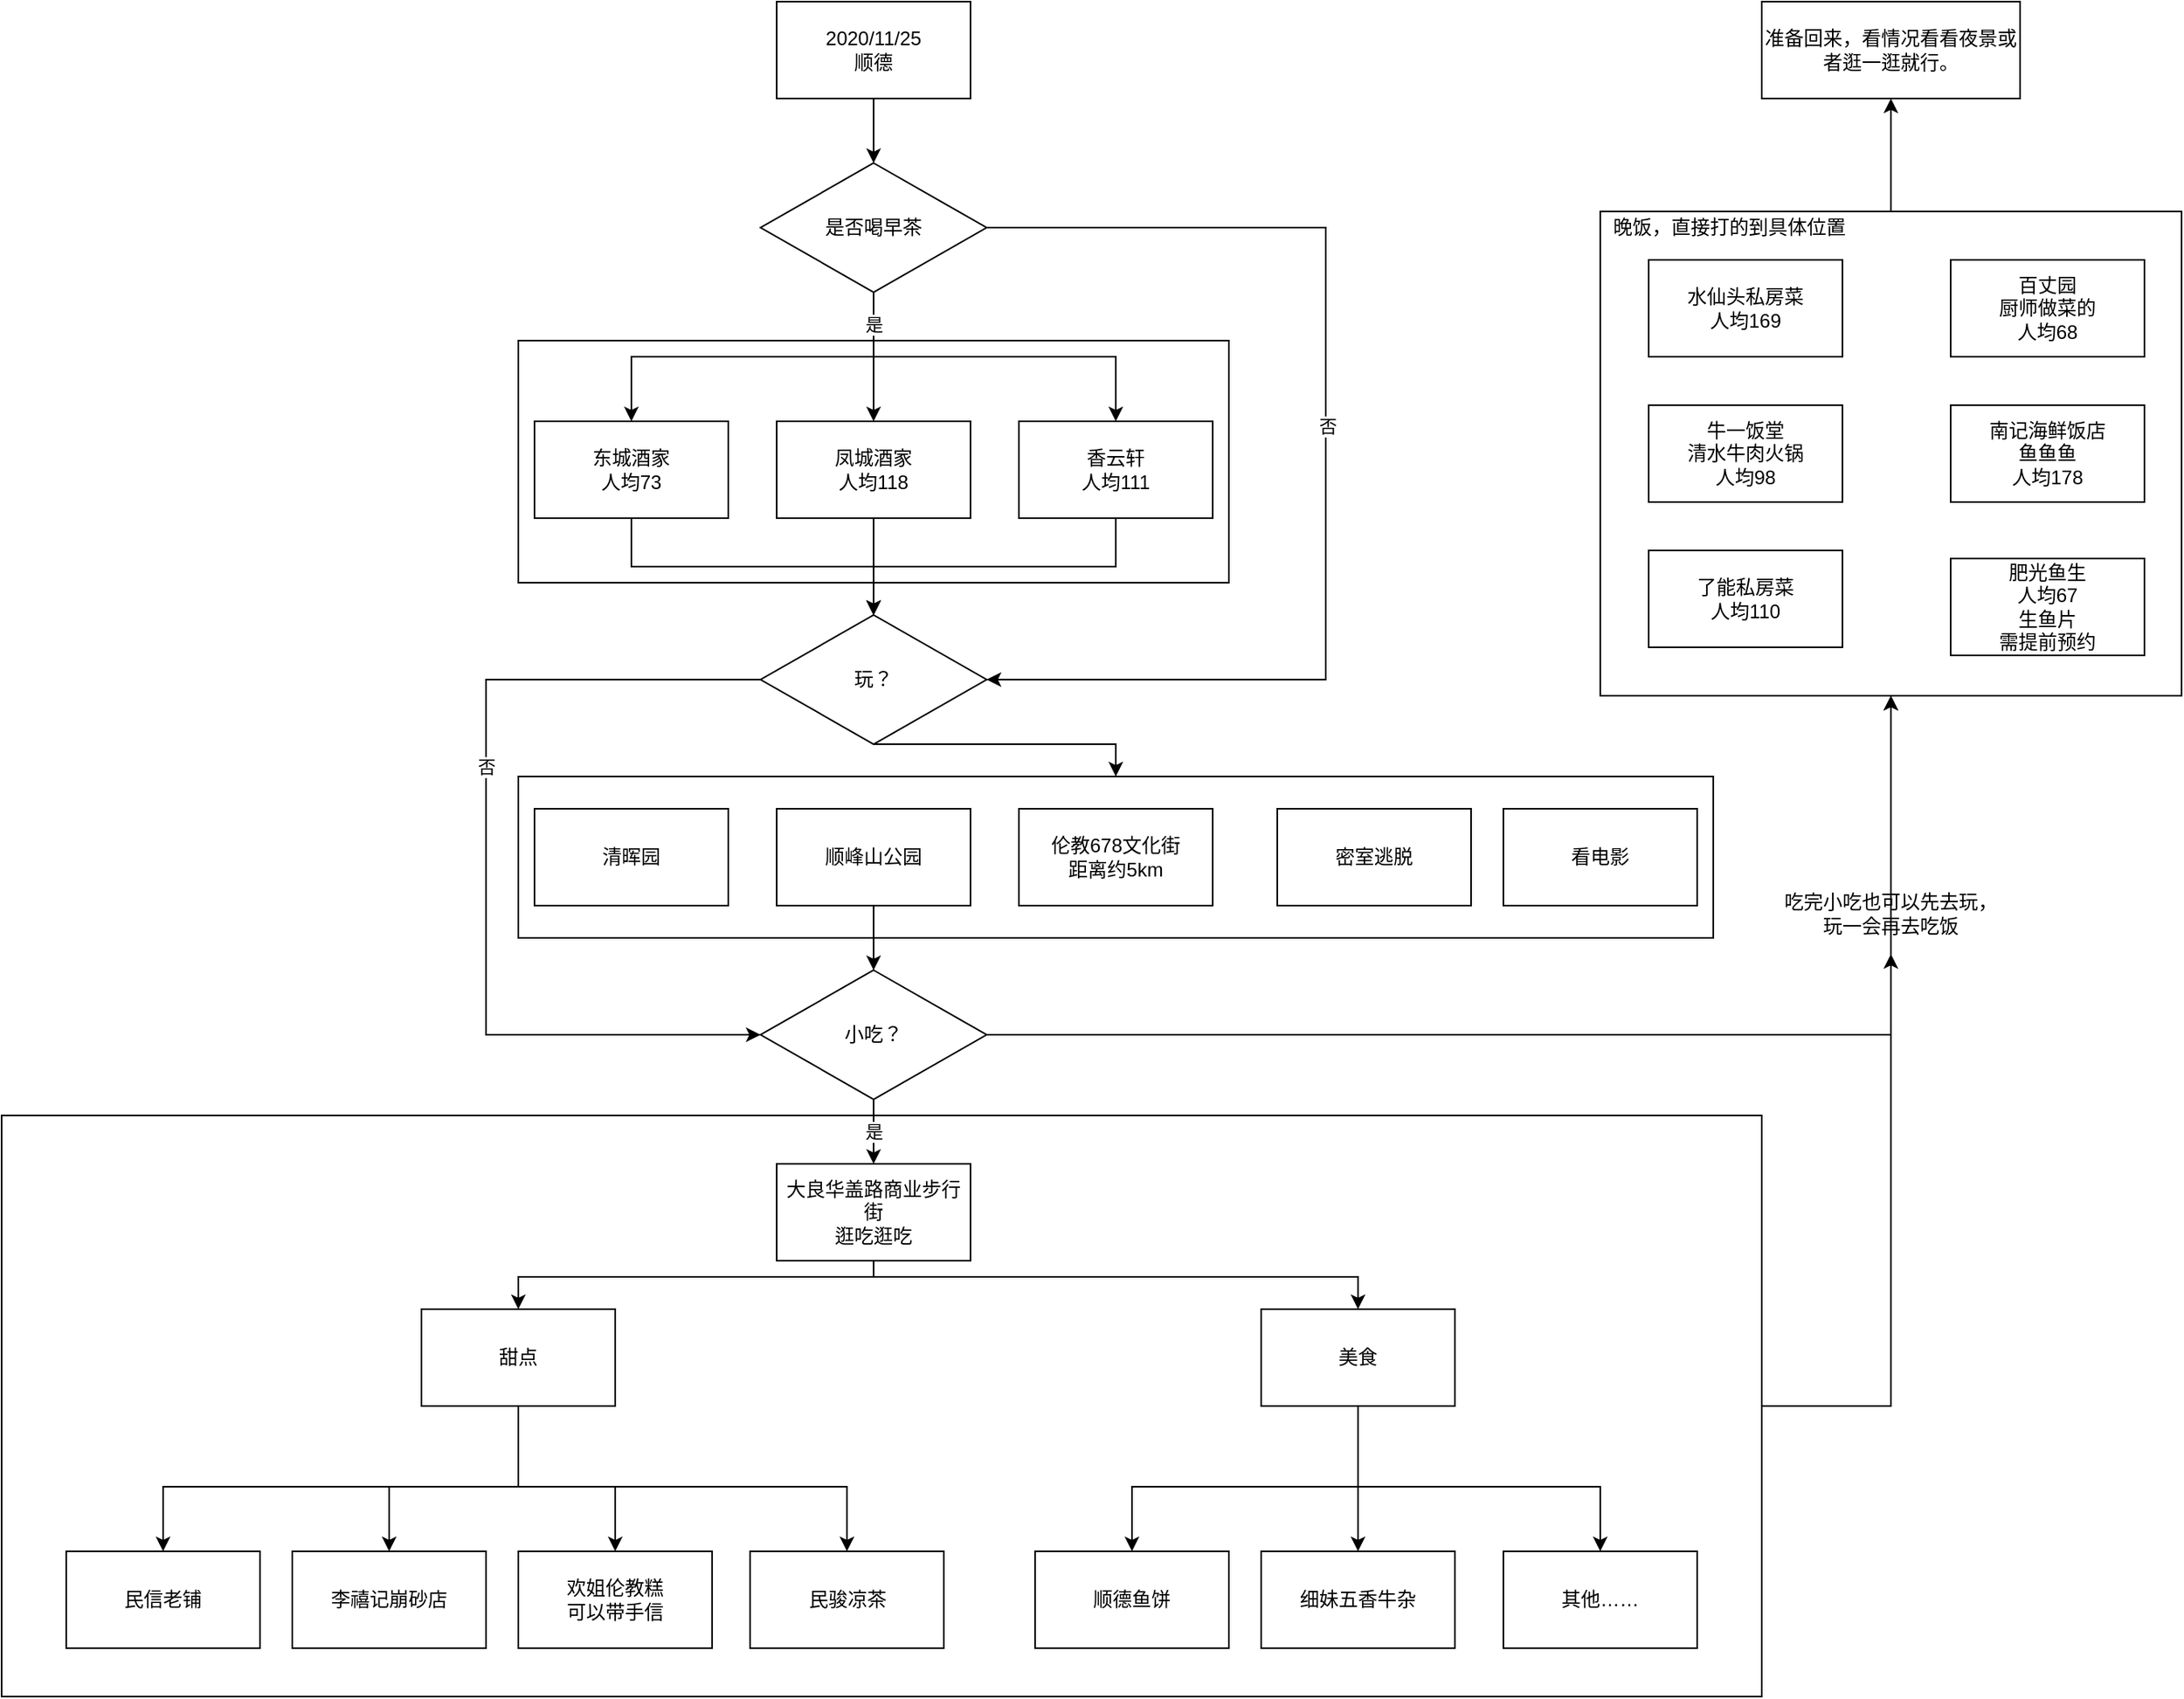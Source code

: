 <mxfile version="13.9.2" type="github">
  <diagram id="fEeuchYt1Fdf4EXDy3nW" name="Page-1">
    <mxGraphModel dx="1865" dy="540" grid="1" gridSize="10" guides="1" tooltips="1" connect="1" arrows="1" fold="1" page="1" pageScale="1" pageWidth="827" pageHeight="1169" math="0" shadow="0">
      <root>
        <mxCell id="0" />
        <mxCell id="1" parent="0" />
        <mxCell id="j-R18SqdeqT3_mSlcBm4-47" value="" style="rounded=0;whiteSpace=wrap;html=1;" vertex="1" parent="1">
          <mxGeometry x="50" y="270" width="440" height="150" as="geometry" />
        </mxCell>
        <mxCell id="j-R18SqdeqT3_mSlcBm4-41" value="" style="rounded=0;whiteSpace=wrap;html=1;" vertex="1" parent="1">
          <mxGeometry x="50" y="540" width="740" height="100" as="geometry" />
        </mxCell>
        <mxCell id="j-R18SqdeqT3_mSlcBm4-39" style="edgeStyle=orthogonalEdgeStyle;rounded=0;orthogonalLoop=1;jettySize=auto;html=1;entryX=0.5;entryY=1;entryDx=0;entryDy=0;" edge="1" parent="1" source="j-R18SqdeqT3_mSlcBm4-29" target="j-R18SqdeqT3_mSlcBm4-36">
          <mxGeometry relative="1" as="geometry">
            <Array as="points">
              <mxPoint x="900" y="930" />
            </Array>
          </mxGeometry>
        </mxCell>
        <mxCell id="j-R18SqdeqT3_mSlcBm4-29" value="" style="rounded=0;whiteSpace=wrap;html=1;fillColor=none;" vertex="1" parent="1">
          <mxGeometry x="-270" y="750" width="1090" height="360" as="geometry" />
        </mxCell>
        <mxCell id="KvR43XwzuJe5_ahxuQdV-10" style="edgeStyle=orthogonalEdgeStyle;rounded=0;orthogonalLoop=1;jettySize=auto;html=1;" parent="1" source="KvR43XwzuJe5_ahxuQdV-1" target="KvR43XwzuJe5_ahxuQdV-9" edge="1">
          <mxGeometry relative="1" as="geometry" />
        </mxCell>
        <mxCell id="KvR43XwzuJe5_ahxuQdV-1" value="2020/11/25&lt;br&gt;顺德" style="rounded=0;whiteSpace=wrap;html=1;" parent="1" vertex="1">
          <mxGeometry x="210" y="60" width="120" height="60" as="geometry" />
        </mxCell>
        <mxCell id="KvR43XwzuJe5_ahxuQdV-17" style="edgeStyle=orthogonalEdgeStyle;rounded=0;orthogonalLoop=1;jettySize=auto;html=1;entryX=0.5;entryY=0;entryDx=0;entryDy=0;" parent="1" source="KvR43XwzuJe5_ahxuQdV-6" target="KvR43XwzuJe5_ahxuQdV-16" edge="1">
          <mxGeometry relative="1" as="geometry">
            <Array as="points">
              <mxPoint x="120" y="410" />
              <mxPoint x="270" y="410" />
            </Array>
          </mxGeometry>
        </mxCell>
        <mxCell id="KvR43XwzuJe5_ahxuQdV-6" value="东城酒家&lt;br&gt;人均73" style="rounded=0;whiteSpace=wrap;html=1;" parent="1" vertex="1">
          <mxGeometry x="60" y="320" width="120" height="60" as="geometry" />
        </mxCell>
        <mxCell id="KvR43XwzuJe5_ahxuQdV-18" style="edgeStyle=orthogonalEdgeStyle;rounded=0;orthogonalLoop=1;jettySize=auto;html=1;entryX=0.5;entryY=0;entryDx=0;entryDy=0;" parent="1" source="KvR43XwzuJe5_ahxuQdV-7" target="KvR43XwzuJe5_ahxuQdV-16" edge="1">
          <mxGeometry relative="1" as="geometry" />
        </mxCell>
        <mxCell id="KvR43XwzuJe5_ahxuQdV-7" value="凤城酒家&lt;br&gt;人均118" style="rounded=0;whiteSpace=wrap;html=1;" parent="1" vertex="1">
          <mxGeometry x="210" y="320" width="120" height="60" as="geometry" />
        </mxCell>
        <mxCell id="KvR43XwzuJe5_ahxuQdV-12" style="edgeStyle=orthogonalEdgeStyle;rounded=0;orthogonalLoop=1;jettySize=auto;html=1;entryX=0.5;entryY=0;entryDx=0;entryDy=0;" parent="1" source="KvR43XwzuJe5_ahxuQdV-9" target="KvR43XwzuJe5_ahxuQdV-7" edge="1">
          <mxGeometry relative="1" as="geometry" />
        </mxCell>
        <mxCell id="KvR43XwzuJe5_ahxuQdV-13" style="edgeStyle=orthogonalEdgeStyle;rounded=0;orthogonalLoop=1;jettySize=auto;html=1;entryX=0.5;entryY=0;entryDx=0;entryDy=0;" parent="1" source="KvR43XwzuJe5_ahxuQdV-9" target="KvR43XwzuJe5_ahxuQdV-6" edge="1">
          <mxGeometry relative="1" as="geometry">
            <Array as="points">
              <mxPoint x="270" y="280" />
              <mxPoint x="120" y="280" />
            </Array>
          </mxGeometry>
        </mxCell>
        <mxCell id="KvR43XwzuJe5_ahxuQdV-14" style="edgeStyle=orthogonalEdgeStyle;rounded=0;orthogonalLoop=1;jettySize=auto;html=1;entryX=0.5;entryY=0;entryDx=0;entryDy=0;" parent="1" source="KvR43XwzuJe5_ahxuQdV-9" target="KvR43XwzuJe5_ahxuQdV-11" edge="1">
          <mxGeometry relative="1" as="geometry">
            <Array as="points">
              <mxPoint x="270" y="280" />
              <mxPoint x="420" y="280" />
            </Array>
          </mxGeometry>
        </mxCell>
        <mxCell id="KvR43XwzuJe5_ahxuQdV-15" value="是" style="edgeLabel;html=1;align=center;verticalAlign=middle;resizable=0;points=[];" parent="KvR43XwzuJe5_ahxuQdV-14" vertex="1" connectable="0">
          <mxGeometry x="-0.939" y="2" relative="1" as="geometry">
            <mxPoint x="-2" y="13" as="offset" />
          </mxGeometry>
        </mxCell>
        <mxCell id="j-R18SqdeqT3_mSlcBm4-5" style="edgeStyle=orthogonalEdgeStyle;rounded=0;orthogonalLoop=1;jettySize=auto;html=1;entryX=1;entryY=0.5;entryDx=0;entryDy=0;" edge="1" parent="1" source="KvR43XwzuJe5_ahxuQdV-9" target="KvR43XwzuJe5_ahxuQdV-16">
          <mxGeometry relative="1" as="geometry">
            <Array as="points">
              <mxPoint x="550" y="200" />
              <mxPoint x="550" y="480" />
            </Array>
          </mxGeometry>
        </mxCell>
        <mxCell id="j-R18SqdeqT3_mSlcBm4-6" value="否" style="edgeLabel;html=1;align=center;verticalAlign=middle;resizable=0;points=[];" vertex="1" connectable="0" parent="j-R18SqdeqT3_mSlcBm4-5">
          <mxGeometry x="-0.049" y="1" relative="1" as="geometry">
            <mxPoint as="offset" />
          </mxGeometry>
        </mxCell>
        <mxCell id="KvR43XwzuJe5_ahxuQdV-9" value="是否喝早茶" style="rhombus;whiteSpace=wrap;html=1;" parent="1" vertex="1">
          <mxGeometry x="200" y="160" width="140" height="80" as="geometry" />
        </mxCell>
        <mxCell id="KvR43XwzuJe5_ahxuQdV-19" style="edgeStyle=orthogonalEdgeStyle;rounded=0;orthogonalLoop=1;jettySize=auto;html=1;entryX=0.5;entryY=0;entryDx=0;entryDy=0;" parent="1" source="KvR43XwzuJe5_ahxuQdV-11" target="KvR43XwzuJe5_ahxuQdV-16" edge="1">
          <mxGeometry relative="1" as="geometry">
            <Array as="points">
              <mxPoint x="420" y="410" />
              <mxPoint x="270" y="410" />
            </Array>
          </mxGeometry>
        </mxCell>
        <mxCell id="KvR43XwzuJe5_ahxuQdV-11" value="香云轩&lt;br&gt;人均111" style="rounded=0;whiteSpace=wrap;html=1;" parent="1" vertex="1">
          <mxGeometry x="360" y="320" width="120" height="60" as="geometry" />
        </mxCell>
        <mxCell id="j-R18SqdeqT3_mSlcBm4-7" style="edgeStyle=orthogonalEdgeStyle;rounded=0;orthogonalLoop=1;jettySize=auto;html=1;entryX=0;entryY=0.5;entryDx=0;entryDy=0;" edge="1" parent="1" source="KvR43XwzuJe5_ahxuQdV-16" target="j-R18SqdeqT3_mSlcBm4-2">
          <mxGeometry relative="1" as="geometry">
            <Array as="points">
              <mxPoint x="30" y="480" />
              <mxPoint x="30" y="700" />
            </Array>
          </mxGeometry>
        </mxCell>
        <mxCell id="j-R18SqdeqT3_mSlcBm4-8" value="否" style="edgeLabel;html=1;align=center;verticalAlign=middle;resizable=0;points=[];" vertex="1" connectable="0" parent="j-R18SqdeqT3_mSlcBm4-7">
          <mxGeometry x="-0.393" y="54" relative="1" as="geometry">
            <mxPoint x="-54" y="54" as="offset" />
          </mxGeometry>
        </mxCell>
        <mxCell id="j-R18SqdeqT3_mSlcBm4-50" style="edgeStyle=orthogonalEdgeStyle;rounded=0;orthogonalLoop=1;jettySize=auto;html=1;" edge="1" parent="1" source="KvR43XwzuJe5_ahxuQdV-16" target="j-R18SqdeqT3_mSlcBm4-41">
          <mxGeometry relative="1" as="geometry">
            <Array as="points">
              <mxPoint x="420" y="520" />
            </Array>
          </mxGeometry>
        </mxCell>
        <mxCell id="KvR43XwzuJe5_ahxuQdV-16" value="玩？" style="rhombus;whiteSpace=wrap;html=1;" parent="1" vertex="1">
          <mxGeometry x="200" y="440" width="140" height="80" as="geometry" />
        </mxCell>
        <mxCell id="KvR43XwzuJe5_ahxuQdV-20" value="清晖园" style="rounded=0;whiteSpace=wrap;html=1;" parent="1" vertex="1">
          <mxGeometry x="60" y="560" width="120" height="60" as="geometry" />
        </mxCell>
        <mxCell id="j-R18SqdeqT3_mSlcBm4-3" style="edgeStyle=orthogonalEdgeStyle;rounded=0;orthogonalLoop=1;jettySize=auto;html=1;entryX=0.5;entryY=0;entryDx=0;entryDy=0;" edge="1" parent="1" source="KvR43XwzuJe5_ahxuQdV-21" target="j-R18SqdeqT3_mSlcBm4-2">
          <mxGeometry relative="1" as="geometry" />
        </mxCell>
        <mxCell id="KvR43XwzuJe5_ahxuQdV-21" value="顺峰山公园" style="rounded=0;whiteSpace=wrap;html=1;" parent="1" vertex="1">
          <mxGeometry x="210" y="560" width="120" height="60" as="geometry" />
        </mxCell>
        <mxCell id="j-R18SqdeqT3_mSlcBm4-20" style="edgeStyle=orthogonalEdgeStyle;rounded=0;orthogonalLoop=1;jettySize=auto;html=1;" edge="1" parent="1" source="KvR43XwzuJe5_ahxuQdV-23" target="j-R18SqdeqT3_mSlcBm4-9">
          <mxGeometry relative="1" as="geometry">
            <Array as="points">
              <mxPoint x="270" y="850" />
              <mxPoint x="50" y="850" />
            </Array>
          </mxGeometry>
        </mxCell>
        <mxCell id="j-R18SqdeqT3_mSlcBm4-28" style="edgeStyle=orthogonalEdgeStyle;rounded=0;orthogonalLoop=1;jettySize=auto;html=1;" edge="1" parent="1" source="KvR43XwzuJe5_ahxuQdV-23" target="j-R18SqdeqT3_mSlcBm4-21">
          <mxGeometry relative="1" as="geometry">
            <Array as="points">
              <mxPoint x="270" y="850" />
              <mxPoint x="570" y="850" />
            </Array>
          </mxGeometry>
        </mxCell>
        <mxCell id="KvR43XwzuJe5_ahxuQdV-23" value="大良华盖路商业步行街&lt;br&gt;逛吃逛吃" style="rounded=0;whiteSpace=wrap;html=1;" parent="1" vertex="1">
          <mxGeometry x="210" y="780" width="120" height="60" as="geometry" />
        </mxCell>
        <mxCell id="KvR43XwzuJe5_ahxuQdV-30" value="伦教678文化街&lt;br&gt;距离约5km" style="rounded=0;whiteSpace=wrap;html=1;" parent="1" vertex="1">
          <mxGeometry x="360" y="560" width="120" height="60" as="geometry" />
        </mxCell>
        <mxCell id="j-R18SqdeqT3_mSlcBm4-4" value="是" style="edgeStyle=orthogonalEdgeStyle;rounded=0;orthogonalLoop=1;jettySize=auto;html=1;entryX=0.5;entryY=0;entryDx=0;entryDy=0;" edge="1" parent="1" source="j-R18SqdeqT3_mSlcBm4-2" target="KvR43XwzuJe5_ahxuQdV-23">
          <mxGeometry relative="1" as="geometry" />
        </mxCell>
        <mxCell id="j-R18SqdeqT3_mSlcBm4-38" style="edgeStyle=orthogonalEdgeStyle;rounded=0;orthogonalLoop=1;jettySize=auto;html=1;" edge="1" parent="1" source="j-R18SqdeqT3_mSlcBm4-42" target="j-R18SqdeqT3_mSlcBm4-36">
          <mxGeometry relative="1" as="geometry" />
        </mxCell>
        <mxCell id="j-R18SqdeqT3_mSlcBm4-2" value="小吃？" style="rhombus;whiteSpace=wrap;html=1;" vertex="1" parent="1">
          <mxGeometry x="200" y="660" width="140" height="80" as="geometry" />
        </mxCell>
        <mxCell id="j-R18SqdeqT3_mSlcBm4-13" value="" style="edgeStyle=orthogonalEdgeStyle;rounded=0;orthogonalLoop=1;jettySize=auto;html=1;" edge="1" parent="1" source="j-R18SqdeqT3_mSlcBm4-9" target="j-R18SqdeqT3_mSlcBm4-12">
          <mxGeometry relative="1" as="geometry">
            <Array as="points">
              <mxPoint x="50" y="980" />
              <mxPoint x="-170" y="980" />
            </Array>
          </mxGeometry>
        </mxCell>
        <mxCell id="j-R18SqdeqT3_mSlcBm4-17" style="edgeStyle=orthogonalEdgeStyle;rounded=0;orthogonalLoop=1;jettySize=auto;html=1;entryX=0.5;entryY=0;entryDx=0;entryDy=0;" edge="1" parent="1" source="j-R18SqdeqT3_mSlcBm4-9" target="j-R18SqdeqT3_mSlcBm4-14">
          <mxGeometry relative="1" as="geometry">
            <Array as="points">
              <mxPoint x="50" y="980" />
              <mxPoint x="-30" y="980" />
            </Array>
          </mxGeometry>
        </mxCell>
        <mxCell id="j-R18SqdeqT3_mSlcBm4-18" style="edgeStyle=orthogonalEdgeStyle;rounded=0;orthogonalLoop=1;jettySize=auto;html=1;" edge="1" parent="1" source="j-R18SqdeqT3_mSlcBm4-9" target="j-R18SqdeqT3_mSlcBm4-15">
          <mxGeometry relative="1" as="geometry">
            <Array as="points">
              <mxPoint x="50" y="980" />
              <mxPoint x="110" y="980" />
            </Array>
          </mxGeometry>
        </mxCell>
        <mxCell id="j-R18SqdeqT3_mSlcBm4-19" style="edgeStyle=orthogonalEdgeStyle;rounded=0;orthogonalLoop=1;jettySize=auto;html=1;entryX=0.5;entryY=0;entryDx=0;entryDy=0;" edge="1" parent="1" source="j-R18SqdeqT3_mSlcBm4-9" target="j-R18SqdeqT3_mSlcBm4-16">
          <mxGeometry relative="1" as="geometry">
            <Array as="points">
              <mxPoint x="50" y="980" />
              <mxPoint x="254" y="980" />
            </Array>
          </mxGeometry>
        </mxCell>
        <mxCell id="j-R18SqdeqT3_mSlcBm4-9" value="甜点" style="rounded=0;whiteSpace=wrap;html=1;" vertex="1" parent="1">
          <mxGeometry x="-10" y="870" width="120" height="60" as="geometry" />
        </mxCell>
        <mxCell id="j-R18SqdeqT3_mSlcBm4-12" value="民信老铺" style="rounded=0;whiteSpace=wrap;html=1;" vertex="1" parent="1">
          <mxGeometry x="-230" y="1020" width="120" height="60" as="geometry" />
        </mxCell>
        <mxCell id="j-R18SqdeqT3_mSlcBm4-14" value="李禧记崩砂店" style="rounded=0;whiteSpace=wrap;html=1;" vertex="1" parent="1">
          <mxGeometry x="-90" y="1020" width="120" height="60" as="geometry" />
        </mxCell>
        <mxCell id="j-R18SqdeqT3_mSlcBm4-15" value="欢姐伦教糕&lt;br&gt;可以带手信" style="rounded=0;whiteSpace=wrap;html=1;" vertex="1" parent="1">
          <mxGeometry x="50" y="1020" width="120" height="60" as="geometry" />
        </mxCell>
        <mxCell id="j-R18SqdeqT3_mSlcBm4-16" value="民骏凉茶" style="rounded=0;whiteSpace=wrap;html=1;" vertex="1" parent="1">
          <mxGeometry x="193.5" y="1020" width="120" height="60" as="geometry" />
        </mxCell>
        <mxCell id="j-R18SqdeqT3_mSlcBm4-23" style="edgeStyle=orthogonalEdgeStyle;rounded=0;orthogonalLoop=1;jettySize=auto;html=1;" edge="1" parent="1" source="j-R18SqdeqT3_mSlcBm4-21" target="j-R18SqdeqT3_mSlcBm4-22">
          <mxGeometry relative="1" as="geometry">
            <Array as="points">
              <mxPoint x="570" y="980" />
              <mxPoint x="430" y="980" />
            </Array>
          </mxGeometry>
        </mxCell>
        <mxCell id="j-R18SqdeqT3_mSlcBm4-26" style="edgeStyle=orthogonalEdgeStyle;rounded=0;orthogonalLoop=1;jettySize=auto;html=1;" edge="1" parent="1" source="j-R18SqdeqT3_mSlcBm4-21" target="j-R18SqdeqT3_mSlcBm4-24">
          <mxGeometry relative="1" as="geometry">
            <Array as="points">
              <mxPoint x="570" y="950" />
              <mxPoint x="570" y="950" />
            </Array>
          </mxGeometry>
        </mxCell>
        <mxCell id="j-R18SqdeqT3_mSlcBm4-27" style="edgeStyle=orthogonalEdgeStyle;rounded=0;orthogonalLoop=1;jettySize=auto;html=1;entryX=0.5;entryY=0;entryDx=0;entryDy=0;" edge="1" parent="1" source="j-R18SqdeqT3_mSlcBm4-21" target="j-R18SqdeqT3_mSlcBm4-25">
          <mxGeometry relative="1" as="geometry">
            <Array as="points">
              <mxPoint x="570" y="980" />
              <mxPoint x="720" y="980" />
            </Array>
          </mxGeometry>
        </mxCell>
        <mxCell id="j-R18SqdeqT3_mSlcBm4-21" value="美食" style="rounded=0;whiteSpace=wrap;html=1;" vertex="1" parent="1">
          <mxGeometry x="510" y="870" width="120" height="60" as="geometry" />
        </mxCell>
        <mxCell id="j-R18SqdeqT3_mSlcBm4-22" value="顺德鱼饼" style="rounded=0;whiteSpace=wrap;html=1;" vertex="1" parent="1">
          <mxGeometry x="370" y="1020" width="120" height="60" as="geometry" />
        </mxCell>
        <mxCell id="j-R18SqdeqT3_mSlcBm4-24" value="细妹五香牛杂" style="rounded=0;whiteSpace=wrap;html=1;" vertex="1" parent="1">
          <mxGeometry x="510" y="1020" width="120" height="60" as="geometry" />
        </mxCell>
        <mxCell id="j-R18SqdeqT3_mSlcBm4-25" value="其他……" style="rounded=0;whiteSpace=wrap;html=1;" vertex="1" parent="1">
          <mxGeometry x="660" y="1020" width="120" height="60" as="geometry" />
        </mxCell>
        <mxCell id="j-R18SqdeqT3_mSlcBm4-40" value="" style="group" vertex="1" connectable="0" parent="1">
          <mxGeometry x="720" y="190" width="360" height="300" as="geometry" />
        </mxCell>
        <mxCell id="j-R18SqdeqT3_mSlcBm4-36" value="" style="rounded=0;whiteSpace=wrap;html=1;" vertex="1" parent="j-R18SqdeqT3_mSlcBm4-40">
          <mxGeometry width="360" height="300" as="geometry" />
        </mxCell>
        <mxCell id="j-R18SqdeqT3_mSlcBm4-30" value="牛一饭堂&lt;br&gt;清水牛肉火锅&lt;br&gt;人均98" style="rounded=0;whiteSpace=wrap;html=1;" vertex="1" parent="j-R18SqdeqT3_mSlcBm4-40">
          <mxGeometry x="30" y="120" width="120" height="60" as="geometry" />
        </mxCell>
        <mxCell id="j-R18SqdeqT3_mSlcBm4-31" value="南记海鲜饭店&lt;br&gt;鱼鱼鱼&lt;br&gt;人均178" style="rounded=0;whiteSpace=wrap;html=1;" vertex="1" parent="j-R18SqdeqT3_mSlcBm4-40">
          <mxGeometry x="217" y="120" width="120" height="60" as="geometry" />
        </mxCell>
        <mxCell id="j-R18SqdeqT3_mSlcBm4-32" value="了能私房菜&lt;br&gt;人均110" style="rounded=0;whiteSpace=wrap;html=1;" vertex="1" parent="j-R18SqdeqT3_mSlcBm4-40">
          <mxGeometry x="30" y="210" width="120" height="60" as="geometry" />
        </mxCell>
        <mxCell id="j-R18SqdeqT3_mSlcBm4-33" value="水仙头私房菜&lt;br&gt;人均169" style="rounded=0;whiteSpace=wrap;html=1;" vertex="1" parent="j-R18SqdeqT3_mSlcBm4-40">
          <mxGeometry x="30" y="30" width="120" height="60" as="geometry" />
        </mxCell>
        <mxCell id="j-R18SqdeqT3_mSlcBm4-34" value="百丈园&lt;br&gt;厨师做菜的&lt;br&gt;人均68" style="rounded=0;whiteSpace=wrap;html=1;" vertex="1" parent="j-R18SqdeqT3_mSlcBm4-40">
          <mxGeometry x="217" y="30" width="120" height="60" as="geometry" />
        </mxCell>
        <mxCell id="j-R18SqdeqT3_mSlcBm4-35" value="肥光鱼生&lt;br&gt;人均67&lt;br&gt;生鱼片&lt;br&gt;需提前预约" style="rounded=0;whiteSpace=wrap;html=1;" vertex="1" parent="j-R18SqdeqT3_mSlcBm4-40">
          <mxGeometry x="217" y="215" width="120" height="60" as="geometry" />
        </mxCell>
        <mxCell id="j-R18SqdeqT3_mSlcBm4-37" value="晚饭，直接打的到具体位置" style="text;html=1;strokeColor=none;fillColor=none;align=center;verticalAlign=middle;whiteSpace=wrap;rounded=0;" vertex="1" parent="j-R18SqdeqT3_mSlcBm4-40">
          <mxGeometry width="160" height="20" as="geometry" />
        </mxCell>
        <mxCell id="j-R18SqdeqT3_mSlcBm4-42" value="吃完小吃也可以先去玩，玩一会再去吃饭" style="text;html=1;strokeColor=none;fillColor=none;align=center;verticalAlign=middle;whiteSpace=wrap;rounded=0;" vertex="1" parent="1">
          <mxGeometry x="830" y="600" width="140" height="50" as="geometry" />
        </mxCell>
        <mxCell id="j-R18SqdeqT3_mSlcBm4-43" style="edgeStyle=orthogonalEdgeStyle;rounded=0;orthogonalLoop=1;jettySize=auto;html=1;" edge="1" parent="1" source="j-R18SqdeqT3_mSlcBm4-2" target="j-R18SqdeqT3_mSlcBm4-42">
          <mxGeometry relative="1" as="geometry">
            <mxPoint x="340" y="700" as="sourcePoint" />
            <mxPoint x="900" y="490" as="targetPoint" />
          </mxGeometry>
        </mxCell>
        <mxCell id="j-R18SqdeqT3_mSlcBm4-45" value="准备回来，看情况看看夜景或者逛一逛就行。" style="rounded=0;whiteSpace=wrap;html=1;" vertex="1" parent="1">
          <mxGeometry x="820" y="60" width="160" height="60" as="geometry" />
        </mxCell>
        <mxCell id="j-R18SqdeqT3_mSlcBm4-46" style="edgeStyle=orthogonalEdgeStyle;rounded=0;orthogonalLoop=1;jettySize=auto;html=1;entryX=0.5;entryY=1;entryDx=0;entryDy=0;" edge="1" parent="1" source="j-R18SqdeqT3_mSlcBm4-36" target="j-R18SqdeqT3_mSlcBm4-45">
          <mxGeometry relative="1" as="geometry" />
        </mxCell>
        <mxCell id="j-R18SqdeqT3_mSlcBm4-48" value="密室逃脱" style="rounded=0;whiteSpace=wrap;html=1;" vertex="1" parent="1">
          <mxGeometry x="520" y="560" width="120" height="60" as="geometry" />
        </mxCell>
        <mxCell id="j-R18SqdeqT3_mSlcBm4-49" value="看电影" style="rounded=0;whiteSpace=wrap;html=1;" vertex="1" parent="1">
          <mxGeometry x="660" y="560" width="120" height="60" as="geometry" />
        </mxCell>
      </root>
    </mxGraphModel>
  </diagram>
</mxfile>
